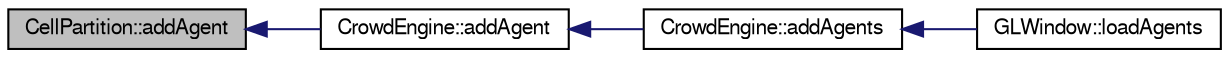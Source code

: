 digraph "CellPartition::addAgent"
{
  edge [fontname="FreeSans",fontsize="10",labelfontname="FreeSans",labelfontsize="10"];
  node [fontname="FreeSans",fontsize="10",shape=record];
  rankdir="LR";
  Node1 [label="CellPartition::addAgent",height=0.2,width=0.4,color="black", fillcolor="grey75", style="filled" fontcolor="black"];
  Node1 -> Node2 [dir="back",color="midnightblue",fontsize="10",style="solid",fontname="FreeSans"];
  Node2 [label="CrowdEngine::addAgent",height=0.2,width=0.4,color="black", fillcolor="white", style="filled",URL="$class_crowd_engine.html#a8f6006d7c744329acb887e85dee52675",tooltip="Add _agent to the world. "];
  Node2 -> Node3 [dir="back",color="midnightblue",fontsize="10",style="solid",fontname="FreeSans"];
  Node3 [label="CrowdEngine::addAgents",height=0.2,width=0.4,color="black", fillcolor="white", style="filled",URL="$class_crowd_engine.html#a989a5245d17f2d2174f16b6f03b2ff20",tooltip="Add _agents to the world. "];
  Node3 -> Node4 [dir="back",color="midnightblue",fontsize="10",style="solid",fontname="FreeSans"];
  Node4 [label="GLWindow::loadAgents",height=0.2,width=0.4,color="black", fillcolor="white", style="filled",URL="$class_g_l_window.html#a83764b841c6a004d9e5d2ea319fcc5fd"];
}
